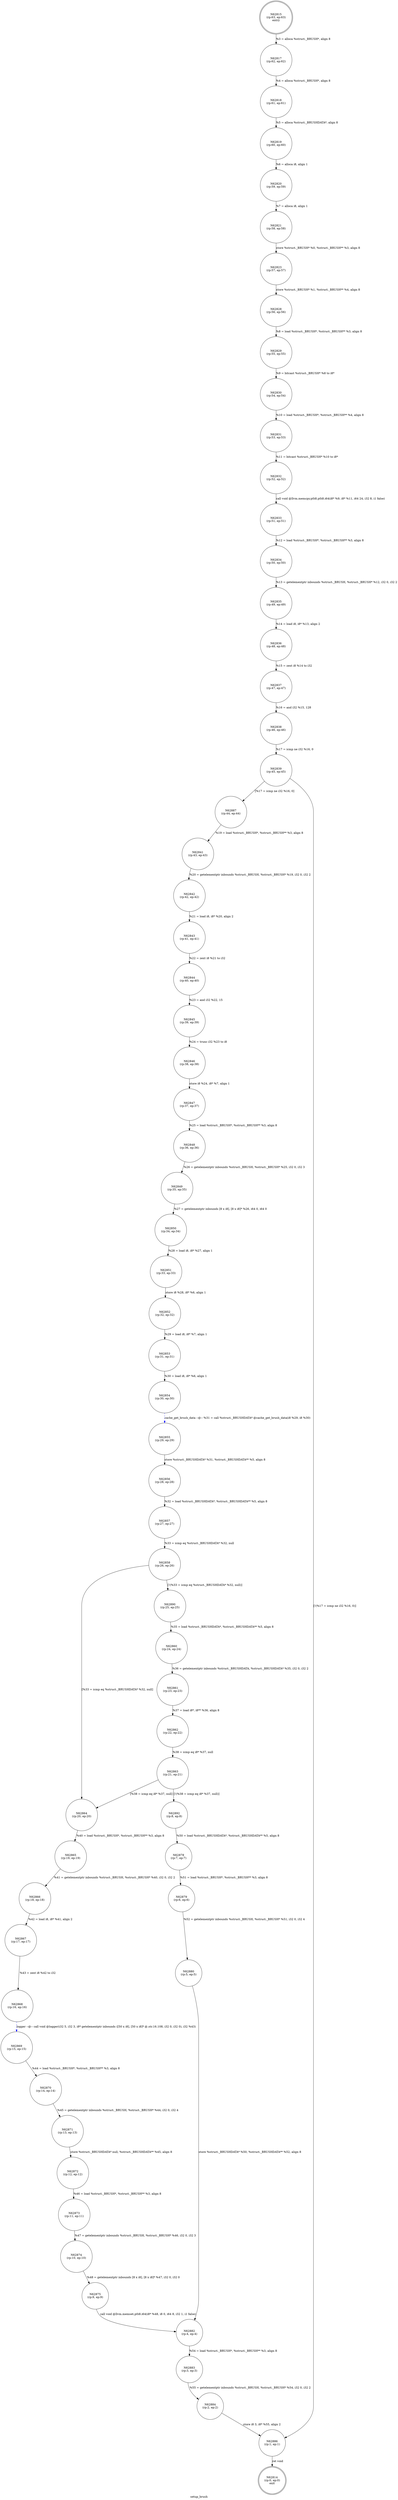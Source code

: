 digraph setup_brush {
label="setup_brush"
62814 [label="N62814\n(rp:0, ep:0)\nexit", shape="doublecircle"]
62815 [label="N62815\n(rp:63, ep:63)\nentry", shape="doublecircle"]
62815 -> 62817 [label="%3 = alloca %struct._BRUSH*, align 8"]
62817 [label="N62817\n(rp:62, ep:62)", shape="circle"]
62817 -> 62818 [label="%4 = alloca %struct._BRUSH*, align 8"]
62818 [label="N62818\n(rp:61, ep:61)", shape="circle"]
62818 -> 62819 [label="%5 = alloca %struct._BRUSHDATA*, align 8"]
62819 [label="N62819\n(rp:60, ep:60)", shape="circle"]
62819 -> 62820 [label="%6 = alloca i8, align 1"]
62820 [label="N62820\n(rp:59, ep:59)", shape="circle"]
62820 -> 62821 [label="%7 = alloca i8, align 1"]
62821 [label="N62821\n(rp:58, ep:58)", shape="circle"]
62821 -> 62823 [label="store %struct._BRUSH* %0, %struct._BRUSH** %3, align 8"]
62823 [label="N62823\n(rp:57, ep:57)", shape="circle"]
62823 -> 62828 [label="store %struct._BRUSH* %1, %struct._BRUSH** %4, align 8"]
62828 [label="N62828\n(rp:56, ep:56)", shape="circle"]
62828 -> 62829 [label="%8 = load %struct._BRUSH*, %struct._BRUSH** %3, align 8"]
62829 [label="N62829\n(rp:55, ep:55)", shape="circle"]
62829 -> 62830 [label="%9 = bitcast %struct._BRUSH* %8 to i8*"]
62830 [label="N62830\n(rp:54, ep:54)", shape="circle"]
62830 -> 62831 [label="%10 = load %struct._BRUSH*, %struct._BRUSH** %4, align 8"]
62831 [label="N62831\n(rp:53, ep:53)", shape="circle"]
62831 -> 62832 [label="%11 = bitcast %struct._BRUSH* %10 to i8*"]
62832 [label="N62832\n(rp:52, ep:52)", shape="circle"]
62832 -> 62833 [label="call void @llvm.memcpy.p0i8.p0i8.i64(i8* %9, i8* %11, i64 24, i32 8, i1 false)"]
62833 [label="N62833\n(rp:51, ep:51)", shape="circle"]
62833 -> 62834 [label="%12 = load %struct._BRUSH*, %struct._BRUSH** %3, align 8"]
62834 [label="N62834\n(rp:50, ep:50)", shape="circle"]
62834 -> 62835 [label="%13 = getelementptr inbounds %struct._BRUSH, %struct._BRUSH* %12, i32 0, i32 2"]
62835 [label="N62835\n(rp:49, ep:49)", shape="circle"]
62835 -> 62836 [label="%14 = load i8, i8* %13, align 2"]
62836 [label="N62836\n(rp:48, ep:48)", shape="circle"]
62836 -> 62837 [label="%15 = zext i8 %14 to i32"]
62837 [label="N62837\n(rp:47, ep:47)", shape="circle"]
62837 -> 62838 [label="%16 = and i32 %15, 128"]
62838 [label="N62838\n(rp:46, ep:46)", shape="circle"]
62838 -> 62839 [label="%17 = icmp ne i32 %16, 0"]
62839 [label="N62839\n(rp:45, ep:45)", shape="circle"]
62839 -> 62887 [label="[%17 = icmp ne i32 %16, 0]"]
62839 -> 62886 [label="[!(%17 = icmp ne i32 %16, 0)]"]
62841 [label="N62841\n(rp:43, ep:43)", shape="circle"]
62841 -> 62842 [label="%20 = getelementptr inbounds %struct._BRUSH, %struct._BRUSH* %19, i32 0, i32 2"]
62842 [label="N62842\n(rp:42, ep:42)", shape="circle"]
62842 -> 62843 [label="%21 = load i8, i8* %20, align 2"]
62843 [label="N62843\n(rp:41, ep:41)", shape="circle"]
62843 -> 62844 [label="%22 = zext i8 %21 to i32"]
62844 [label="N62844\n(rp:40, ep:40)", shape="circle"]
62844 -> 62845 [label="%23 = and i32 %22, 15"]
62845 [label="N62845\n(rp:39, ep:39)", shape="circle"]
62845 -> 62846 [label="%24 = trunc i32 %23 to i8"]
62846 [label="N62846\n(rp:38, ep:38)", shape="circle"]
62846 -> 62847 [label="store i8 %24, i8* %7, align 1"]
62847 [label="N62847\n(rp:37, ep:37)", shape="circle"]
62847 -> 62848 [label="%25 = load %struct._BRUSH*, %struct._BRUSH** %3, align 8"]
62848 [label="N62848\n(rp:36, ep:36)", shape="circle"]
62848 -> 62849 [label="%26 = getelementptr inbounds %struct._BRUSH, %struct._BRUSH* %25, i32 0, i32 3"]
62849 [label="N62849\n(rp:35, ep:35)", shape="circle"]
62849 -> 62850 [label="%27 = getelementptr inbounds [8 x i8], [8 x i8]* %26, i64 0, i64 0"]
62850 [label="N62850\n(rp:34, ep:34)", shape="circle"]
62850 -> 62851 [label="%28 = load i8, i8* %27, align 1"]
62851 [label="N62851\n(rp:33, ep:33)", shape="circle"]
62851 -> 62852 [label="store i8 %28, i8* %6, align 1"]
62852 [label="N62852\n(rp:32, ep:32)", shape="circle"]
62852 -> 62853 [label="%29 = load i8, i8* %7, align 1"]
62853 [label="N62853\n(rp:31, ep:31)", shape="circle"]
62853 -> 62854 [label="%30 = load i8, i8* %6, align 1"]
62854 [label="N62854\n(rp:30, ep:30)", shape="circle"]
62854 -> 62855 [label="cache_get_brush_data --@-- %31 = call %struct._BRUSHDATA* @cache_get_brush_data(i8 %29, i8 %30)", style="dashed", color="blue"]
62855 [label="N62855\n(rp:29, ep:29)", shape="circle"]
62855 -> 62856 [label="store %struct._BRUSHDATA* %31, %struct._BRUSHDATA** %5, align 8"]
62856 [label="N62856\n(rp:28, ep:28)", shape="circle"]
62856 -> 62857 [label="%32 = load %struct._BRUSHDATA*, %struct._BRUSHDATA** %5, align 8"]
62857 [label="N62857\n(rp:27, ep:27)", shape="circle"]
62857 -> 62858 [label="%33 = icmp eq %struct._BRUSHDATA* %32, null"]
62858 [label="N62858\n(rp:26, ep:26)", shape="circle"]
62858 -> 62890 [label="[!(%33 = icmp eq %struct._BRUSHDATA* %32, null)]"]
62858 -> 62864 [label="[%33 = icmp eq %struct._BRUSHDATA* %32, null]"]
62860 [label="N62860\n(rp:24, ep:24)", shape="circle"]
62860 -> 62861 [label="%36 = getelementptr inbounds %struct._BRUSHDATA, %struct._BRUSHDATA* %35, i32 0, i32 2"]
62861 [label="N62861\n(rp:23, ep:23)", shape="circle"]
62861 -> 62862 [label="%37 = load i8*, i8** %36, align 8"]
62862 [label="N62862\n(rp:22, ep:22)", shape="circle"]
62862 -> 62863 [label="%38 = icmp eq i8* %37, null"]
62863 [label="N62863\n(rp:21, ep:21)", shape="circle"]
62863 -> 62892 [label="[!(%38 = icmp eq i8* %37, null)]"]
62863 -> 62864 [label="[%38 = icmp eq i8* %37, null]"]
62864 [label="N62864\n(rp:20, ep:20)", shape="circle"]
62864 -> 62865 [label="%40 = load %struct._BRUSH*, %struct._BRUSH** %3, align 8"]
62865 [label="N62865\n(rp:19, ep:19)", shape="circle"]
62865 -> 62866 [label="%41 = getelementptr inbounds %struct._BRUSH, %struct._BRUSH* %40, i32 0, i32 2"]
62866 [label="N62866\n(rp:18, ep:18)", shape="circle"]
62866 -> 62867 [label="%42 = load i8, i8* %41, align 2"]
62867 [label="N62867\n(rp:17, ep:17)", shape="circle"]
62867 -> 62868 [label="%43 = zext i8 %42 to i32"]
62868 [label="N62868\n(rp:16, ep:16)", shape="circle"]
62868 -> 62869 [label="logger --@-- call void @logger(i32 5, i32 3, i8* getelementptr inbounds ([50 x i8], [50 x i8]* @.str.16.108, i32 0, i32 0), i32 %43)", style="dashed", color="blue"]
62869 [label="N62869\n(rp:15, ep:15)", shape="circle"]
62869 -> 62870 [label="%44 = load %struct._BRUSH*, %struct._BRUSH** %3, align 8"]
62870 [label="N62870\n(rp:14, ep:14)", shape="circle"]
62870 -> 62871 [label="%45 = getelementptr inbounds %struct._BRUSH, %struct._BRUSH* %44, i32 0, i32 4"]
62871 [label="N62871\n(rp:13, ep:13)", shape="circle"]
62871 -> 62872 [label="store %struct._BRUSHDATA* null, %struct._BRUSHDATA** %45, align 8"]
62872 [label="N62872\n(rp:12, ep:12)", shape="circle"]
62872 -> 62873 [label="%46 = load %struct._BRUSH*, %struct._BRUSH** %3, align 8"]
62873 [label="N62873\n(rp:11, ep:11)", shape="circle"]
62873 -> 62874 [label="%47 = getelementptr inbounds %struct._BRUSH, %struct._BRUSH* %46, i32 0, i32 3"]
62874 [label="N62874\n(rp:10, ep:10)", shape="circle"]
62874 -> 62875 [label="%48 = getelementptr inbounds [8 x i8], [8 x i8]* %47, i32 0, i32 0"]
62875 [label="N62875\n(rp:9, ep:9)", shape="circle"]
62875 -> 62882 [label="call void @llvm.memset.p0i8.i64(i8* %48, i8 0, i64 8, i32 1, i1 false)"]
62878 [label="N62878\n(rp:7, ep:7)", shape="circle"]
62878 -> 62879 [label="%51 = load %struct._BRUSH*, %struct._BRUSH** %3, align 8"]
62879 [label="N62879\n(rp:6, ep:6)", shape="circle"]
62879 -> 62880 [label="%52 = getelementptr inbounds %struct._BRUSH, %struct._BRUSH* %51, i32 0, i32 4"]
62880 [label="N62880\n(rp:5, ep:5)", shape="circle"]
62880 -> 62882 [label="store %struct._BRUSHDATA* %50, %struct._BRUSHDATA** %52, align 8"]
62882 [label="N62882\n(rp:4, ep:4)", shape="circle"]
62882 -> 62883 [label="%54 = load %struct._BRUSH*, %struct._BRUSH** %3, align 8"]
62883 [label="N62883\n(rp:3, ep:3)", shape="circle"]
62883 -> 62884 [label="%55 = getelementptr inbounds %struct._BRUSH, %struct._BRUSH* %54, i32 0, i32 2"]
62884 [label="N62884\n(rp:2, ep:2)", shape="circle"]
62884 -> 62886 [label="store i8 3, i8* %55, align 2"]
62886 [label="N62886\n(rp:1, ep:1)", shape="circle"]
62886 -> 62814 [label="ret void"]
62887 [label="N62887\n(rp:44, ep:44)", shape="circle"]
62887 -> 62841 [label="%19 = load %struct._BRUSH*, %struct._BRUSH** %3, align 8"]
62890 [label="N62890\n(rp:25, ep:25)", shape="circle"]
62890 -> 62860 [label="%35 = load %struct._BRUSHDATA*, %struct._BRUSHDATA** %5, align 8"]
62892 [label="N62892\n(rp:8, ep:8)", shape="circle"]
62892 -> 62878 [label="%50 = load %struct._BRUSHDATA*, %struct._BRUSHDATA** %5, align 8"]
}
